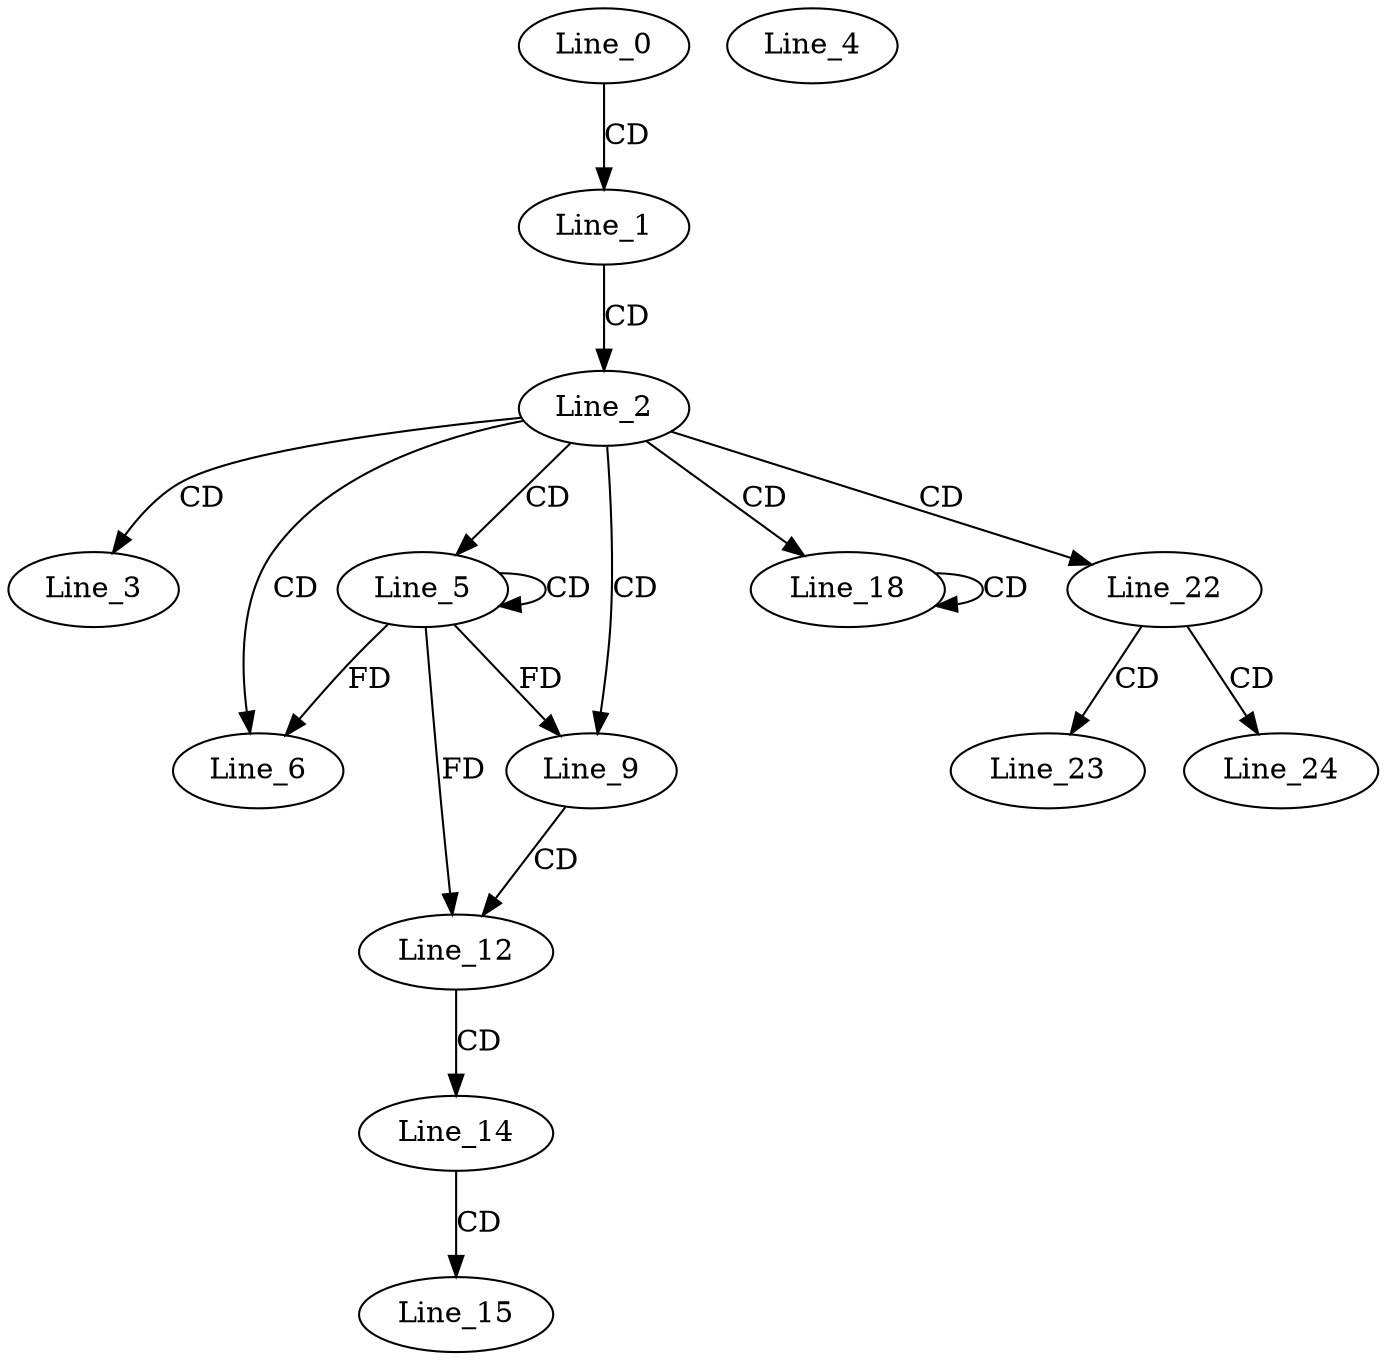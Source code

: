 digraph G {
  Line_0;
  Line_1;
  Line_2;
  Line_3;
  Line_4;
  Line_5;
  Line_5;
  Line_6;
  Line_9;
  Line_12;
  Line_14;
  Line_15;
  Line_18;
  Line_18;
  Line_22;
  Line_23;
  Line_24;
  Line_0 -> Line_1 [ label="CD" ];
  Line_1 -> Line_2 [ label="CD" ];
  Line_2 -> Line_3 [ label="CD" ];
  Line_2 -> Line_5 [ label="CD" ];
  Line_5 -> Line_5 [ label="CD" ];
  Line_2 -> Line_6 [ label="CD" ];
  Line_5 -> Line_6 [ label="FD" ];
  Line_2 -> Line_9 [ label="CD" ];
  Line_5 -> Line_9 [ label="FD" ];
  Line_9 -> Line_12 [ label="CD" ];
  Line_5 -> Line_12 [ label="FD" ];
  Line_12 -> Line_14 [ label="CD" ];
  Line_14 -> Line_15 [ label="CD" ];
  Line_2 -> Line_18 [ label="CD" ];
  Line_18 -> Line_18 [ label="CD" ];
  Line_2 -> Line_22 [ label="CD" ];
  Line_22 -> Line_23 [ label="CD" ];
  Line_22 -> Line_24 [ label="CD" ];
}
